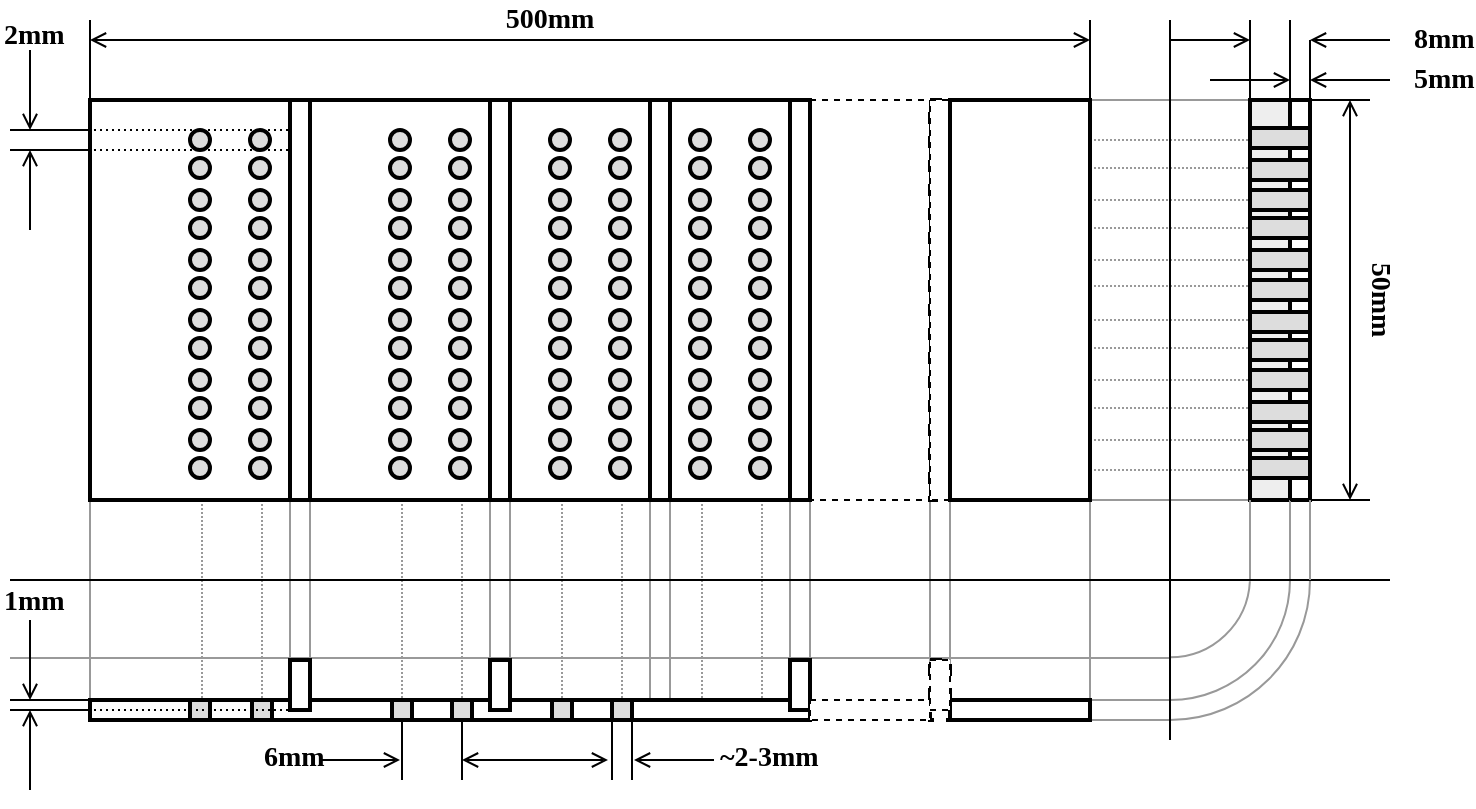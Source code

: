 <mxfile version="20.6.2" type="device"><diagram id="6kfsPUugrxTpBYPE85te" name="Page-1"><mxGraphModel dx="1006" dy="620" grid="0" gridSize="10" guides="1" tooltips="1" connect="1" arrows="1" fold="1" page="1" pageScale="1" pageWidth="827" pageHeight="1169" math="0" shadow="0"><root><mxCell id="0"/><mxCell id="1" parent="0"/><mxCell id="oHhsbZrUfmn_PCXKQOPX-45" value="" style="endArrow=none;html=1;rounded=0;strokeWidth=1;startArrow=none;startFill=0;endFill=0;" parent="1" edge="1"><mxGeometry width="50" height="50" relative="1" as="geometry"><mxPoint x="266" y="540" as="sourcePoint"/><mxPoint x="266" y="580" as="targetPoint"/></mxGeometry></mxCell><mxCell id="oHhsbZrUfmn_PCXKQOPX-44" value="" style="endArrow=none;html=1;rounded=0;strokeWidth=1;startArrow=none;startFill=0;endFill=0;" parent="1" edge="1"><mxGeometry width="50" height="50" relative="1" as="geometry"><mxPoint x="236" y="540" as="sourcePoint"/><mxPoint x="236" y="580" as="targetPoint"/></mxGeometry></mxCell><mxCell id="oHhsbZrUfmn_PCXKQOPX-39" value="" style="endArrow=none;html=1;rounded=0;strokeWidth=1;strokeColor=#999999;dashed=1;dashPattern=1 1;" parent="1" edge="1"><mxGeometry width="50" height="50" relative="1" as="geometry"><mxPoint x="386" y="410" as="sourcePoint"/><mxPoint x="386" y="540" as="targetPoint"/></mxGeometry></mxCell><mxCell id="oHhsbZrUfmn_PCXKQOPX-40" value="" style="endArrow=none;html=1;rounded=0;strokeWidth=1;strokeColor=#999999;dashed=1;dashPattern=1 1;" parent="1" edge="1"><mxGeometry width="50" height="50" relative="1" as="geometry"><mxPoint x="416" y="410" as="sourcePoint"/><mxPoint x="416" y="540" as="targetPoint"/></mxGeometry></mxCell><mxCell id="oHhsbZrUfmn_PCXKQOPX-37" value="" style="endArrow=none;html=1;rounded=0;strokeWidth=1;strokeColor=#999999;" parent="1" edge="1"><mxGeometry width="50" height="50" relative="1" as="geometry"><mxPoint x="360" y="410" as="sourcePoint"/><mxPoint x="360" y="540" as="targetPoint"/></mxGeometry></mxCell><mxCell id="oHhsbZrUfmn_PCXKQOPX-38" value="" style="endArrow=none;html=1;rounded=0;strokeWidth=1;strokeColor=#999999;" parent="1" edge="1"><mxGeometry width="50" height="50" relative="1" as="geometry"><mxPoint x="370" y="410" as="sourcePoint"/><mxPoint x="370" y="540" as="targetPoint"/></mxGeometry></mxCell><mxCell id="Zzq6R9ei0AOcWNv2JE30-195" value="" style="endArrow=none;html=1;rounded=0;strokeWidth=1;strokeColor=#999999;exitX=1;exitY=0;exitDx=0;exitDy=0;entryX=0;entryY=0;entryDx=0;entryDy=0;" parent="1" target="Zzq6R9ei0AOcWNv2JE30-29" edge="1"><mxGeometry width="50" height="50" relative="1" as="geometry"><mxPoint x="580" y="240" as="sourcePoint"/><mxPoint x="640" y="240.0" as="targetPoint"/></mxGeometry></mxCell><mxCell id="Zzq6R9ei0AOcWNv2JE30-196" value="" style="endArrow=none;html=1;rounded=0;strokeWidth=1;strokeColor=#999999;exitX=1;exitY=1;exitDx=0;exitDy=0;entryX=0;entryY=1;entryDx=0;entryDy=0;" parent="1" target="Zzq6R9ei0AOcWNv2JE30-29" edge="1"><mxGeometry width="50" height="50" relative="1" as="geometry"><mxPoint x="580" y="440" as="sourcePoint"/><mxPoint x="640" y="440.0" as="targetPoint"/></mxGeometry></mxCell><mxCell id="Zzq6R9ei0AOcWNv2JE30-198" value="" style="endArrow=none;html=1;rounded=0;strokeWidth=1;" parent="1" edge="1"><mxGeometry width="50" height="50" relative="1" as="geometry"><mxPoint x="690" y="250.0" as="sourcePoint"/><mxPoint x="690" y="210.0" as="targetPoint"/></mxGeometry></mxCell><mxCell id="Zzq6R9ei0AOcWNv2JE30-172" value="" style="endArrow=none;html=1;rounded=0;strokeWidth=1;strokeColor=#999999;" parent="1" edge="1"><mxGeometry width="50" height="50" relative="1" as="geometry"><mxPoint x="280" y="410" as="sourcePoint"/><mxPoint x="280" y="540" as="targetPoint"/></mxGeometry></mxCell><mxCell id="Zzq6R9ei0AOcWNv2JE30-165" value="" style="endArrow=none;html=1;rounded=0;strokeWidth=1;strokeColor=#999999;" parent="1" edge="1"><mxGeometry width="50" height="50" relative="1" as="geometry"><mxPoint x="80" y="410" as="sourcePoint"/><mxPoint x="80" y="540" as="targetPoint"/></mxGeometry></mxCell><mxCell id="Zzq6R9ei0AOcWNv2JE30-166" value="" style="endArrow=none;html=1;rounded=0;strokeWidth=1;strokeColor=#999999;" parent="1" edge="1"><mxGeometry width="50" height="50" relative="1" as="geometry"><mxPoint x="580" y="410" as="sourcePoint"/><mxPoint x="580" y="540" as="targetPoint"/></mxGeometry></mxCell><mxCell id="Zzq6R9ei0AOcWNv2JE30-167" value="" style="endArrow=none;html=1;rounded=0;strokeWidth=1;strokeColor=#999999;" parent="1" edge="1"><mxGeometry width="50" height="50" relative="1" as="geometry"><mxPoint x="500" y="400" as="sourcePoint"/><mxPoint x="500" y="530" as="targetPoint"/></mxGeometry></mxCell><mxCell id="Zzq6R9ei0AOcWNv2JE30-168" value="" style="endArrow=none;html=1;rounded=0;strokeWidth=1;strokeColor=#999999;" parent="1" edge="1"><mxGeometry width="50" height="50" relative="1" as="geometry"><mxPoint x="510" y="400" as="sourcePoint"/><mxPoint x="510" y="530" as="targetPoint"/></mxGeometry></mxCell><mxCell id="Zzq6R9ei0AOcWNv2JE30-169" value="" style="endArrow=none;html=1;rounded=0;strokeWidth=1;strokeColor=#999999;" parent="1" edge="1"><mxGeometry width="50" height="50" relative="1" as="geometry"><mxPoint x="430" y="400" as="sourcePoint"/><mxPoint x="430" y="530" as="targetPoint"/></mxGeometry></mxCell><mxCell id="Zzq6R9ei0AOcWNv2JE30-170" value="" style="endArrow=none;html=1;rounded=0;strokeWidth=1;strokeColor=#999999;" parent="1" edge="1"><mxGeometry width="50" height="50" relative="1" as="geometry"><mxPoint x="290" y="400" as="sourcePoint"/><mxPoint x="290" y="530" as="targetPoint"/></mxGeometry></mxCell><mxCell id="Zzq6R9ei0AOcWNv2JE30-171" value="" style="endArrow=none;html=1;rounded=0;strokeWidth=1;strokeColor=#999999;" parent="1" edge="1"><mxGeometry width="50" height="50" relative="1" as="geometry"><mxPoint x="440" y="400" as="sourcePoint"/><mxPoint x="440" y="530" as="targetPoint"/></mxGeometry></mxCell><mxCell id="Zzq6R9ei0AOcWNv2JE30-173" value="" style="endArrow=none;html=1;rounded=0;strokeWidth=1;strokeColor=#999999;" parent="1" edge="1"><mxGeometry width="50" height="50" relative="1" as="geometry"><mxPoint x="190" y="400" as="sourcePoint"/><mxPoint x="190" y="530" as="targetPoint"/></mxGeometry></mxCell><mxCell id="Zzq6R9ei0AOcWNv2JE30-174" value="" style="endArrow=none;html=1;rounded=0;strokeWidth=1;strokeColor=#999999;" parent="1" edge="1"><mxGeometry width="50" height="50" relative="1" as="geometry"><mxPoint x="180" y="400" as="sourcePoint"/><mxPoint x="180" y="530" as="targetPoint"/></mxGeometry></mxCell><mxCell id="Zzq6R9ei0AOcWNv2JE30-175" value="" style="endArrow=none;html=1;rounded=0;strokeWidth=1;strokeColor=#999999;dashed=1;dashPattern=1 1;" parent="1" edge="1"><mxGeometry width="50" height="50" relative="1" as="geometry"><mxPoint x="166" y="410" as="sourcePoint"/><mxPoint x="166" y="540" as="targetPoint"/></mxGeometry></mxCell><mxCell id="Zzq6R9ei0AOcWNv2JE30-176" value="" style="endArrow=none;html=1;rounded=0;strokeWidth=1;strokeColor=#999999;dashed=1;dashPattern=1 1;" parent="1" edge="1"><mxGeometry width="50" height="50" relative="1" as="geometry"><mxPoint x="136" y="410" as="sourcePoint"/><mxPoint x="136" y="540" as="targetPoint"/></mxGeometry></mxCell><mxCell id="Zzq6R9ei0AOcWNv2JE30-177" value="" style="endArrow=none;html=1;rounded=0;strokeWidth=1;strokeColor=#999999;dashed=1;dashPattern=1 1;" parent="1" edge="1"><mxGeometry width="50" height="50" relative="1" as="geometry"><mxPoint x="236" y="410" as="sourcePoint"/><mxPoint x="236" y="540" as="targetPoint"/></mxGeometry></mxCell><mxCell id="Zzq6R9ei0AOcWNv2JE30-178" value="" style="endArrow=none;html=1;rounded=0;strokeWidth=1;strokeColor=#999999;dashed=1;dashPattern=1 1;" parent="1" edge="1"><mxGeometry width="50" height="50" relative="1" as="geometry"><mxPoint x="266" y="410" as="sourcePoint"/><mxPoint x="266" y="540" as="targetPoint"/></mxGeometry></mxCell><mxCell id="Zzq6R9ei0AOcWNv2JE30-179" value="" style="endArrow=none;html=1;rounded=0;strokeWidth=1;strokeColor=#999999;dashed=1;dashPattern=1 1;" parent="1" edge="1"><mxGeometry width="50" height="50" relative="1" as="geometry"><mxPoint x="316" y="410" as="sourcePoint"/><mxPoint x="316" y="540" as="targetPoint"/></mxGeometry></mxCell><mxCell id="Zzq6R9ei0AOcWNv2JE30-180" value="" style="endArrow=none;html=1;rounded=0;strokeWidth=1;strokeColor=#999999;dashed=1;dashPattern=1 1;" parent="1" edge="1"><mxGeometry width="50" height="50" relative="1" as="geometry"><mxPoint x="346" y="410" as="sourcePoint"/><mxPoint x="346" y="540" as="targetPoint"/></mxGeometry></mxCell><mxCell id="Zzq6R9ei0AOcWNv2JE30-163" value="" style="verticalLabelPosition=bottom;verticalAlign=top;html=1;shape=mxgraph.basic.arc;startAngle=0.248;endAngle=0.5;strokeWidth=1;fillColor=#FFFFFF;rotation=0;strokeColor=#999999;" parent="1" vertex="1"><mxGeometry x="560" y="420" width="120" height="120" as="geometry"/></mxCell><mxCell id="Zzq6R9ei0AOcWNv2JE30-69" value="" style="endArrow=none;html=1;rounded=0;strokeWidth=1;strokeColor=#999999;dashed=1;dashPattern=1 1;" parent="1" edge="1"><mxGeometry width="50" height="50" relative="1" as="geometry"><mxPoint x="190" y="425" as="sourcePoint"/><mxPoint x="660" y="425" as="targetPoint"/></mxGeometry></mxCell><mxCell id="Zzq6R9ei0AOcWNv2JE30-118" value="" style="endArrow=none;html=1;rounded=0;strokeWidth=1;strokeColor=#999999;dashed=1;dashPattern=1 1;" parent="1" edge="1"><mxGeometry width="50" height="50" relative="1" as="geometry"><mxPoint x="190" y="410" as="sourcePoint"/><mxPoint x="660" y="410" as="targetPoint"/></mxGeometry></mxCell><mxCell id="Zzq6R9ei0AOcWNv2JE30-119" value="" style="endArrow=none;html=1;rounded=0;strokeWidth=1;strokeColor=#999999;dashed=1;dashPattern=1 1;" parent="1" edge="1"><mxGeometry width="50" height="50" relative="1" as="geometry"><mxPoint x="190" y="394" as="sourcePoint"/><mxPoint x="660" y="394" as="targetPoint"/></mxGeometry></mxCell><mxCell id="Zzq6R9ei0AOcWNv2JE30-120" value="" style="endArrow=none;html=1;rounded=0;strokeWidth=1;strokeColor=#999999;dashed=1;dashPattern=1 1;" parent="1" edge="1"><mxGeometry width="50" height="50" relative="1" as="geometry"><mxPoint x="190" y="380" as="sourcePoint"/><mxPoint x="660" y="380" as="targetPoint"/></mxGeometry></mxCell><mxCell id="Zzq6R9ei0AOcWNv2JE30-121" value="" style="endArrow=none;html=1;rounded=0;strokeWidth=1;strokeColor=#999999;dashed=1;dashPattern=1 1;" parent="1" edge="1"><mxGeometry width="50" height="50" relative="1" as="geometry"><mxPoint x="190" y="364" as="sourcePoint"/><mxPoint x="660" y="364" as="targetPoint"/></mxGeometry></mxCell><mxCell id="Zzq6R9ei0AOcWNv2JE30-122" value="" style="endArrow=none;html=1;rounded=0;strokeWidth=1;strokeColor=#999999;dashed=1;dashPattern=1 1;" parent="1" edge="1"><mxGeometry width="50" height="50" relative="1" as="geometry"><mxPoint x="190" y="350" as="sourcePoint"/><mxPoint x="660" y="350" as="targetPoint"/></mxGeometry></mxCell><mxCell id="Zzq6R9ei0AOcWNv2JE30-123" value="" style="endArrow=none;html=1;rounded=0;strokeWidth=1;strokeColor=#999999;dashed=1;dashPattern=1 1;" parent="1" edge="1"><mxGeometry width="50" height="50" relative="1" as="geometry"><mxPoint x="190" y="333" as="sourcePoint"/><mxPoint x="660" y="333" as="targetPoint"/></mxGeometry></mxCell><mxCell id="Zzq6R9ei0AOcWNv2JE30-124" value="" style="endArrow=none;html=1;rounded=0;strokeWidth=1;strokeColor=#999999;dashed=1;dashPattern=1 1;" parent="1" edge="1"><mxGeometry width="50" height="50" relative="1" as="geometry"><mxPoint x="190" y="320" as="sourcePoint"/><mxPoint x="660" y="320" as="targetPoint"/></mxGeometry></mxCell><mxCell id="Zzq6R9ei0AOcWNv2JE30-125" value="" style="endArrow=none;html=1;rounded=0;strokeWidth=1;strokeColor=#999999;dashed=1;dashPattern=1 1;" parent="1" edge="1"><mxGeometry width="50" height="50" relative="1" as="geometry"><mxPoint x="190" y="304" as="sourcePoint"/><mxPoint x="660" y="304" as="targetPoint"/></mxGeometry></mxCell><mxCell id="Zzq6R9ei0AOcWNv2JE30-126" value="" style="endArrow=none;html=1;rounded=0;strokeWidth=1;strokeColor=#999999;dashed=1;dashPattern=1 1;" parent="1" edge="1"><mxGeometry width="50" height="50" relative="1" as="geometry"><mxPoint x="190" y="290" as="sourcePoint"/><mxPoint x="660" y="290" as="targetPoint"/></mxGeometry></mxCell><mxCell id="Zzq6R9ei0AOcWNv2JE30-127" value="" style="endArrow=none;html=1;rounded=0;strokeWidth=1;strokeColor=#999999;dashed=1;dashPattern=1 1;" parent="1" edge="1"><mxGeometry width="50" height="50" relative="1" as="geometry"><mxPoint x="190" y="274" as="sourcePoint"/><mxPoint x="660" y="274" as="targetPoint"/></mxGeometry></mxCell><mxCell id="Zzq6R9ei0AOcWNv2JE30-128" value="" style="endArrow=none;html=1;rounded=0;strokeWidth=1;strokeColor=#999999;dashed=1;dashPattern=1 1;" parent="1" edge="1"><mxGeometry width="50" height="50" relative="1" as="geometry"><mxPoint x="190" y="260" as="sourcePoint"/><mxPoint x="660" y="260" as="targetPoint"/></mxGeometry></mxCell><mxCell id="Zzq6R9ei0AOcWNv2JE30-3" value="" style="rounded=0;whiteSpace=wrap;html=1;strokeWidth=2;" parent="1" vertex="1"><mxGeometry x="80" y="240" width="290" height="200" as="geometry"/></mxCell><mxCell id="Zzq6R9ei0AOcWNv2JE30-9" value="" style="rounded=0;whiteSpace=wrap;html=1;strokeWidth=2;" parent="1" vertex="1"><mxGeometry x="180" y="240" width="10" height="200" as="geometry"/></mxCell><mxCell id="Zzq6R9ei0AOcWNv2JE30-10" value="" style="rounded=0;whiteSpace=wrap;html=1;strokeWidth=2;" parent="1" vertex="1"><mxGeometry x="280" y="240" width="10" height="200" as="geometry"/></mxCell><mxCell id="Zzq6R9ei0AOcWNv2JE30-17" value="" style="endArrow=none;html=1;rounded=0;strokeWidth=1;exitX=0;exitY=0;exitDx=0;exitDy=0;" parent="1" source="Zzq6R9ei0AOcWNv2JE30-3" edge="1"><mxGeometry width="50" height="50" relative="1" as="geometry"><mxPoint x="320" y="280" as="sourcePoint"/><mxPoint x="80" y="200" as="targetPoint"/></mxGeometry></mxCell><mxCell id="Zzq6R9ei0AOcWNv2JE30-18" value="" style="endArrow=none;html=1;rounded=0;strokeWidth=1;exitX=0;exitY=0;exitDx=0;exitDy=0;" parent="1" edge="1"><mxGeometry width="50" height="50" relative="1" as="geometry"><mxPoint x="580.0" y="240" as="sourcePoint"/><mxPoint x="580" y="200" as="targetPoint"/></mxGeometry></mxCell><mxCell id="Zzq6R9ei0AOcWNv2JE30-19" value="" style="endArrow=open;html=1;rounded=0;strokeWidth=1;startArrow=open;startFill=0;endFill=0;" parent="1" edge="1"><mxGeometry width="50" height="50" relative="1" as="geometry"><mxPoint x="80" y="210" as="sourcePoint"/><mxPoint x="580" y="210" as="targetPoint"/></mxGeometry></mxCell><mxCell id="Zzq6R9ei0AOcWNv2JE30-20" value="500mm" style="rounded=0;whiteSpace=wrap;html=1;fillColor=none;strokeWidth=2;fontStyle=1;fontFamily=Fira Code;fontSource=https%3A%2F%2Ffonts.googleapis.com%2Fcss%3Ffamily%3DFira%2BCode;fontSize=14;strokeColor=none;" parent="1" vertex="1"><mxGeometry x="80" y="190" width="460" height="20" as="geometry"/></mxCell><mxCell id="Zzq6R9ei0AOcWNv2JE30-23" value="" style="rounded=0;whiteSpace=wrap;html=1;strokeWidth=2;" parent="1" vertex="1"><mxGeometry x="670" y="240" width="20" height="200" as="geometry"/></mxCell><mxCell id="Zzq6R9ei0AOcWNv2JE30-29" value="" style="rounded=0;whiteSpace=wrap;html=1;strokeWidth=2;fillColor=#EEEEEE;" parent="1" vertex="1"><mxGeometry x="660" y="240" width="20" height="200" as="geometry"/></mxCell><mxCell id="Zzq6R9ei0AOcWNv2JE30-30" value="" style="rounded=0;whiteSpace=wrap;html=1;strokeWidth=2;" parent="1" vertex="1"><mxGeometry x="80" y="540" width="360" height="10" as="geometry"/></mxCell><mxCell id="Zzq6R9ei0AOcWNv2JE30-31" value="" style="ellipse;whiteSpace=wrap;html=1;aspect=fixed;strokeWidth=2;fillColor=#ddd;" parent="1" vertex="1"><mxGeometry x="130" y="419" width="10" height="10" as="geometry"/></mxCell><mxCell id="Zzq6R9ei0AOcWNv2JE30-32" value="" style="ellipse;whiteSpace=wrap;html=1;aspect=fixed;strokeWidth=2;fillColor=#ddd;" parent="1" vertex="1"><mxGeometry x="160" y="419" width="10" height="10" as="geometry"/></mxCell><mxCell id="Zzq6R9ei0AOcWNv2JE30-33" value="" style="ellipse;whiteSpace=wrap;html=1;aspect=fixed;strokeWidth=2;fillColor=#ddd;" parent="1" vertex="1"><mxGeometry x="160" y="405" width="10" height="10" as="geometry"/></mxCell><mxCell id="Zzq6R9ei0AOcWNv2JE30-34" value="" style="ellipse;whiteSpace=wrap;html=1;aspect=fixed;strokeWidth=2;fillColor=#ddd;" parent="1" vertex="1"><mxGeometry x="130" y="405" width="10" height="10" as="geometry"/></mxCell><mxCell id="Zzq6R9ei0AOcWNv2JE30-35" value="" style="ellipse;whiteSpace=wrap;html=1;aspect=fixed;strokeWidth=2;fillColor=#ddd;" parent="1" vertex="1"><mxGeometry x="130" y="389" width="10" height="10" as="geometry"/></mxCell><mxCell id="Zzq6R9ei0AOcWNv2JE30-36" value="" style="ellipse;whiteSpace=wrap;html=1;aspect=fixed;strokeWidth=2;fillColor=#ddd;" parent="1" vertex="1"><mxGeometry x="160" y="389" width="10" height="10" as="geometry"/></mxCell><mxCell id="Zzq6R9ei0AOcWNv2JE30-37" value="" style="ellipse;whiteSpace=wrap;html=1;aspect=fixed;strokeWidth=2;fillColor=#ddd;" parent="1" vertex="1"><mxGeometry x="160" y="375" width="10" height="10" as="geometry"/></mxCell><mxCell id="Zzq6R9ei0AOcWNv2JE30-38" value="" style="ellipse;whiteSpace=wrap;html=1;aspect=fixed;strokeWidth=2;fillColor=#ddd;" parent="1" vertex="1"><mxGeometry x="130" y="375" width="10" height="10" as="geometry"/></mxCell><mxCell id="Zzq6R9ei0AOcWNv2JE30-39" value="" style="ellipse;whiteSpace=wrap;html=1;aspect=fixed;strokeWidth=2;fillColor=#ddd;" parent="1" vertex="1"><mxGeometry x="130" y="359" width="10" height="10" as="geometry"/></mxCell><mxCell id="Zzq6R9ei0AOcWNv2JE30-40" value="" style="ellipse;whiteSpace=wrap;html=1;aspect=fixed;strokeWidth=2;fillColor=#ddd;" parent="1" vertex="1"><mxGeometry x="160" y="359" width="10" height="10" as="geometry"/></mxCell><mxCell id="Zzq6R9ei0AOcWNv2JE30-41" value="" style="ellipse;whiteSpace=wrap;html=1;aspect=fixed;strokeWidth=2;fillColor=#ddd;" parent="1" vertex="1"><mxGeometry x="160" y="345" width="10" height="10" as="geometry"/></mxCell><mxCell id="Zzq6R9ei0AOcWNv2JE30-42" value="" style="ellipse;whiteSpace=wrap;html=1;aspect=fixed;strokeWidth=2;fillColor=#ddd;" parent="1" vertex="1"><mxGeometry x="130" y="345" width="10" height="10" as="geometry"/></mxCell><mxCell id="Zzq6R9ei0AOcWNv2JE30-43" value="" style="ellipse;whiteSpace=wrap;html=1;aspect=fixed;strokeWidth=2;fillColor=#ddd;" parent="1" vertex="1"><mxGeometry x="130" y="329" width="10" height="10" as="geometry"/></mxCell><mxCell id="Zzq6R9ei0AOcWNv2JE30-44" value="" style="ellipse;whiteSpace=wrap;html=1;aspect=fixed;strokeWidth=2;fillColor=#ddd;" parent="1" vertex="1"><mxGeometry x="160" y="329" width="10" height="10" as="geometry"/></mxCell><mxCell id="Zzq6R9ei0AOcWNv2JE30-45" value="" style="ellipse;whiteSpace=wrap;html=1;aspect=fixed;strokeWidth=2;fillColor=#ddd;" parent="1" vertex="1"><mxGeometry x="160" y="315" width="10" height="10" as="geometry"/></mxCell><mxCell id="Zzq6R9ei0AOcWNv2JE30-46" value="" style="ellipse;whiteSpace=wrap;html=1;aspect=fixed;strokeWidth=2;fillColor=#ddd;" parent="1" vertex="1"><mxGeometry x="130" y="315" width="10" height="10" as="geometry"/></mxCell><mxCell id="Zzq6R9ei0AOcWNv2JE30-47" value="" style="ellipse;whiteSpace=wrap;html=1;aspect=fixed;strokeWidth=2;fillColor=#ddd;" parent="1" vertex="1"><mxGeometry x="130" y="299" width="10" height="10" as="geometry"/></mxCell><mxCell id="Zzq6R9ei0AOcWNv2JE30-48" value="" style="ellipse;whiteSpace=wrap;html=1;aspect=fixed;strokeWidth=2;fillColor=#ddd;" parent="1" vertex="1"><mxGeometry x="160" y="299" width="10" height="10" as="geometry"/></mxCell><mxCell id="Zzq6R9ei0AOcWNv2JE30-49" value="" style="ellipse;whiteSpace=wrap;html=1;aspect=fixed;strokeWidth=2;fillColor=#ddd;" parent="1" vertex="1"><mxGeometry x="160" y="285" width="10" height="10" as="geometry"/></mxCell><mxCell id="Zzq6R9ei0AOcWNv2JE30-50" value="" style="ellipse;whiteSpace=wrap;html=1;aspect=fixed;strokeWidth=2;fillColor=#ddd;" parent="1" vertex="1"><mxGeometry x="130" y="285" width="10" height="10" as="geometry"/></mxCell><mxCell id="Zzq6R9ei0AOcWNv2JE30-51" value="" style="ellipse;whiteSpace=wrap;html=1;aspect=fixed;strokeWidth=2;fillColor=#ddd;" parent="1" vertex="1"><mxGeometry x="130" y="269" width="10" height="10" as="geometry"/></mxCell><mxCell id="Zzq6R9ei0AOcWNv2JE30-52" value="" style="ellipse;whiteSpace=wrap;html=1;aspect=fixed;strokeWidth=2;fillColor=#ddd;" parent="1" vertex="1"><mxGeometry x="160" y="269" width="10" height="10" as="geometry"/></mxCell><mxCell id="Zzq6R9ei0AOcWNv2JE30-53" value="" style="ellipse;whiteSpace=wrap;html=1;aspect=fixed;strokeWidth=2;fillColor=#ddd;" parent="1" vertex="1"><mxGeometry x="160" y="255" width="10" height="10" as="geometry"/></mxCell><mxCell id="Zzq6R9ei0AOcWNv2JE30-54" value="" style="ellipse;whiteSpace=wrap;html=1;aspect=fixed;strokeWidth=2;fillColor=#ddd;" parent="1" vertex="1"><mxGeometry x="130" y="255" width="10" height="10" as="geometry"/></mxCell><mxCell id="Zzq6R9ei0AOcWNv2JE30-55" value="" style="rounded=0;whiteSpace=wrap;html=1;strokeWidth=2;fillColor=#DDDDDD;" parent="1" vertex="1"><mxGeometry x="660" y="419" width="30" height="10" as="geometry"/></mxCell><mxCell id="Zzq6R9ei0AOcWNv2JE30-70" value="" style="ellipse;whiteSpace=wrap;html=1;aspect=fixed;strokeWidth=2;fillColor=#DDDDDD;" parent="1" vertex="1"><mxGeometry x="230" y="419" width="10" height="10" as="geometry"/></mxCell><mxCell id="Zzq6R9ei0AOcWNv2JE30-71" value="" style="ellipse;whiteSpace=wrap;html=1;aspect=fixed;strokeWidth=2;fillColor=#DDDDDD;" parent="1" vertex="1"><mxGeometry x="260" y="419" width="10" height="10" as="geometry"/></mxCell><mxCell id="Zzq6R9ei0AOcWNv2JE30-72" value="" style="ellipse;whiteSpace=wrap;html=1;aspect=fixed;strokeWidth=2;fillColor=#DDDDDD;" parent="1" vertex="1"><mxGeometry x="260" y="405" width="10" height="10" as="geometry"/></mxCell><mxCell id="Zzq6R9ei0AOcWNv2JE30-73" value="" style="ellipse;whiteSpace=wrap;html=1;aspect=fixed;strokeWidth=2;fillColor=#DDDDDD;" parent="1" vertex="1"><mxGeometry x="230" y="405" width="10" height="10" as="geometry"/></mxCell><mxCell id="Zzq6R9ei0AOcWNv2JE30-74" value="" style="ellipse;whiteSpace=wrap;html=1;aspect=fixed;strokeWidth=2;fillColor=#DDDDDD;" parent="1" vertex="1"><mxGeometry x="230" y="389" width="10" height="10" as="geometry"/></mxCell><mxCell id="Zzq6R9ei0AOcWNv2JE30-75" value="" style="ellipse;whiteSpace=wrap;html=1;aspect=fixed;strokeWidth=2;fillColor=#DDDDDD;" parent="1" vertex="1"><mxGeometry x="260" y="389" width="10" height="10" as="geometry"/></mxCell><mxCell id="Zzq6R9ei0AOcWNv2JE30-76" value="" style="ellipse;whiteSpace=wrap;html=1;aspect=fixed;strokeWidth=2;fillColor=#DDDDDD;" parent="1" vertex="1"><mxGeometry x="260" y="375" width="10" height="10" as="geometry"/></mxCell><mxCell id="Zzq6R9ei0AOcWNv2JE30-77" value="" style="ellipse;whiteSpace=wrap;html=1;aspect=fixed;strokeWidth=2;fillColor=#DDDDDD;" parent="1" vertex="1"><mxGeometry x="230" y="375" width="10" height="10" as="geometry"/></mxCell><mxCell id="Zzq6R9ei0AOcWNv2JE30-78" value="" style="ellipse;whiteSpace=wrap;html=1;aspect=fixed;strokeWidth=2;fillColor=#DDDDDD;" parent="1" vertex="1"><mxGeometry x="230" y="359" width="10" height="10" as="geometry"/></mxCell><mxCell id="Zzq6R9ei0AOcWNv2JE30-79" value="" style="ellipse;whiteSpace=wrap;html=1;aspect=fixed;strokeWidth=2;fillColor=#DDDDDD;" parent="1" vertex="1"><mxGeometry x="260" y="359" width="10" height="10" as="geometry"/></mxCell><mxCell id="Zzq6R9ei0AOcWNv2JE30-80" value="" style="ellipse;whiteSpace=wrap;html=1;aspect=fixed;strokeWidth=2;fillColor=#DDDDDD;" parent="1" vertex="1"><mxGeometry x="260" y="345" width="10" height="10" as="geometry"/></mxCell><mxCell id="Zzq6R9ei0AOcWNv2JE30-81" value="" style="ellipse;whiteSpace=wrap;html=1;aspect=fixed;strokeWidth=2;fillColor=#DDDDDD;" parent="1" vertex="1"><mxGeometry x="230" y="345" width="10" height="10" as="geometry"/></mxCell><mxCell id="Zzq6R9ei0AOcWNv2JE30-82" value="" style="ellipse;whiteSpace=wrap;html=1;aspect=fixed;strokeWidth=2;fillColor=#DDDDDD;" parent="1" vertex="1"><mxGeometry x="230" y="329" width="10" height="10" as="geometry"/></mxCell><mxCell id="Zzq6R9ei0AOcWNv2JE30-83" value="" style="ellipse;whiteSpace=wrap;html=1;aspect=fixed;strokeWidth=2;fillColor=#DDDDDD;" parent="1" vertex="1"><mxGeometry x="260" y="329" width="10" height="10" as="geometry"/></mxCell><mxCell id="Zzq6R9ei0AOcWNv2JE30-84" value="" style="ellipse;whiteSpace=wrap;html=1;aspect=fixed;strokeWidth=2;fillColor=#DDDDDD;" parent="1" vertex="1"><mxGeometry x="260" y="315" width="10" height="10" as="geometry"/></mxCell><mxCell id="Zzq6R9ei0AOcWNv2JE30-85" value="" style="ellipse;whiteSpace=wrap;html=1;aspect=fixed;strokeWidth=2;fillColor=#DDDDDD;" parent="1" vertex="1"><mxGeometry x="230" y="315" width="10" height="10" as="geometry"/></mxCell><mxCell id="Zzq6R9ei0AOcWNv2JE30-86" value="" style="ellipse;whiteSpace=wrap;html=1;aspect=fixed;strokeWidth=2;fillColor=#DDDDDD;" parent="1" vertex="1"><mxGeometry x="230" y="299" width="10" height="10" as="geometry"/></mxCell><mxCell id="Zzq6R9ei0AOcWNv2JE30-87" value="" style="ellipse;whiteSpace=wrap;html=1;aspect=fixed;strokeWidth=2;fillColor=#DDDDDD;" parent="1" vertex="1"><mxGeometry x="260" y="299" width="10" height="10" as="geometry"/></mxCell><mxCell id="Zzq6R9ei0AOcWNv2JE30-88" value="" style="ellipse;whiteSpace=wrap;html=1;aspect=fixed;strokeWidth=2;fillColor=#DDDDDD;" parent="1" vertex="1"><mxGeometry x="260" y="285" width="10" height="10" as="geometry"/></mxCell><mxCell id="Zzq6R9ei0AOcWNv2JE30-89" value="" style="ellipse;whiteSpace=wrap;html=1;aspect=fixed;strokeWidth=2;fillColor=#DDDDDD;" parent="1" vertex="1"><mxGeometry x="230" y="285" width="10" height="10" as="geometry"/></mxCell><mxCell id="Zzq6R9ei0AOcWNv2JE30-90" value="" style="ellipse;whiteSpace=wrap;html=1;aspect=fixed;strokeWidth=2;fillColor=#DDDDDD;" parent="1" vertex="1"><mxGeometry x="230" y="269" width="10" height="10" as="geometry"/></mxCell><mxCell id="Zzq6R9ei0AOcWNv2JE30-91" value="" style="ellipse;whiteSpace=wrap;html=1;aspect=fixed;strokeWidth=2;fillColor=#DDDDDD;" parent="1" vertex="1"><mxGeometry x="260" y="269" width="10" height="10" as="geometry"/></mxCell><mxCell id="Zzq6R9ei0AOcWNv2JE30-92" value="" style="ellipse;whiteSpace=wrap;html=1;aspect=fixed;strokeWidth=2;fillColor=#DDDDDD;" parent="1" vertex="1"><mxGeometry x="260" y="255" width="10" height="10" as="geometry"/></mxCell><mxCell id="Zzq6R9ei0AOcWNv2JE30-93" value="" style="ellipse;whiteSpace=wrap;html=1;aspect=fixed;strokeWidth=2;fillColor=#DDDDDD;" parent="1" vertex="1"><mxGeometry x="230" y="255" width="10" height="10" as="geometry"/></mxCell><mxCell id="Zzq6R9ei0AOcWNv2JE30-94" value="" style="ellipse;whiteSpace=wrap;html=1;aspect=fixed;strokeWidth=2;fillColor=#DDDDDD;" parent="1" vertex="1"><mxGeometry x="310" y="419" width="10" height="10" as="geometry"/></mxCell><mxCell id="Zzq6R9ei0AOcWNv2JE30-95" value="" style="ellipse;whiteSpace=wrap;html=1;aspect=fixed;strokeWidth=2;fillColor=#DDDDDD;" parent="1" vertex="1"><mxGeometry x="340" y="419" width="10" height="10" as="geometry"/></mxCell><mxCell id="Zzq6R9ei0AOcWNv2JE30-96" value="" style="ellipse;whiteSpace=wrap;html=1;aspect=fixed;strokeWidth=2;fillColor=#DDDDDD;" parent="1" vertex="1"><mxGeometry x="340" y="405" width="10" height="10" as="geometry"/></mxCell><mxCell id="Zzq6R9ei0AOcWNv2JE30-97" value="" style="ellipse;whiteSpace=wrap;html=1;aspect=fixed;strokeWidth=2;fillColor=#DDDDDD;" parent="1" vertex="1"><mxGeometry x="310" y="405" width="10" height="10" as="geometry"/></mxCell><mxCell id="Zzq6R9ei0AOcWNv2JE30-98" value="" style="ellipse;whiteSpace=wrap;html=1;aspect=fixed;strokeWidth=2;fillColor=#DDDDDD;" parent="1" vertex="1"><mxGeometry x="310" y="389" width="10" height="10" as="geometry"/></mxCell><mxCell id="Zzq6R9ei0AOcWNv2JE30-99" value="" style="ellipse;whiteSpace=wrap;html=1;aspect=fixed;strokeWidth=2;fillColor=#DDDDDD;" parent="1" vertex="1"><mxGeometry x="340" y="389" width="10" height="10" as="geometry"/></mxCell><mxCell id="Zzq6R9ei0AOcWNv2JE30-100" value="" style="ellipse;whiteSpace=wrap;html=1;aspect=fixed;strokeWidth=2;fillColor=#DDDDDD;" parent="1" vertex="1"><mxGeometry x="340" y="375" width="10" height="10" as="geometry"/></mxCell><mxCell id="Zzq6R9ei0AOcWNv2JE30-101" value="" style="ellipse;whiteSpace=wrap;html=1;aspect=fixed;strokeWidth=2;fillColor=#DDDDDD;" parent="1" vertex="1"><mxGeometry x="310" y="375" width="10" height="10" as="geometry"/></mxCell><mxCell id="Zzq6R9ei0AOcWNv2JE30-102" value="" style="ellipse;whiteSpace=wrap;html=1;aspect=fixed;strokeWidth=2;fillColor=#DDDDDD;" parent="1" vertex="1"><mxGeometry x="310" y="359" width="10" height="10" as="geometry"/></mxCell><mxCell id="Zzq6R9ei0AOcWNv2JE30-103" value="" style="ellipse;whiteSpace=wrap;html=1;aspect=fixed;strokeWidth=2;fillColor=#DDDDDD;" parent="1" vertex="1"><mxGeometry x="340" y="359" width="10" height="10" as="geometry"/></mxCell><mxCell id="Zzq6R9ei0AOcWNv2JE30-104" value="" style="ellipse;whiteSpace=wrap;html=1;aspect=fixed;strokeWidth=2;fillColor=#DDDDDD;" parent="1" vertex="1"><mxGeometry x="340" y="345" width="10" height="10" as="geometry"/></mxCell><mxCell id="Zzq6R9ei0AOcWNv2JE30-105" value="" style="ellipse;whiteSpace=wrap;html=1;aspect=fixed;strokeWidth=2;fillColor=#DDDDDD;" parent="1" vertex="1"><mxGeometry x="310" y="345" width="10" height="10" as="geometry"/></mxCell><mxCell id="Zzq6R9ei0AOcWNv2JE30-106" value="" style="ellipse;whiteSpace=wrap;html=1;aspect=fixed;strokeWidth=2;fillColor=#DDDDDD;" parent="1" vertex="1"><mxGeometry x="310" y="329" width="10" height="10" as="geometry"/></mxCell><mxCell id="Zzq6R9ei0AOcWNv2JE30-107" value="" style="ellipse;whiteSpace=wrap;html=1;aspect=fixed;strokeWidth=2;fillColor=#DDDDDD;" parent="1" vertex="1"><mxGeometry x="340" y="329" width="10" height="10" as="geometry"/></mxCell><mxCell id="Zzq6R9ei0AOcWNv2JE30-108" value="" style="ellipse;whiteSpace=wrap;html=1;aspect=fixed;strokeWidth=2;fillColor=#DDDDDD;" parent="1" vertex="1"><mxGeometry x="340" y="315" width="10" height="10" as="geometry"/></mxCell><mxCell id="Zzq6R9ei0AOcWNv2JE30-109" value="" style="ellipse;whiteSpace=wrap;html=1;aspect=fixed;strokeWidth=2;fillColor=#DDDDDD;" parent="1" vertex="1"><mxGeometry x="310" y="315" width="10" height="10" as="geometry"/></mxCell><mxCell id="Zzq6R9ei0AOcWNv2JE30-110" value="" style="ellipse;whiteSpace=wrap;html=1;aspect=fixed;strokeWidth=2;fillColor=#DDDDDD;" parent="1" vertex="1"><mxGeometry x="310" y="299" width="10" height="10" as="geometry"/></mxCell><mxCell id="Zzq6R9ei0AOcWNv2JE30-111" value="" style="ellipse;whiteSpace=wrap;html=1;aspect=fixed;strokeWidth=2;fillColor=#DDDDDD;" parent="1" vertex="1"><mxGeometry x="340" y="299" width="10" height="10" as="geometry"/></mxCell><mxCell id="Zzq6R9ei0AOcWNv2JE30-112" value="" style="ellipse;whiteSpace=wrap;html=1;aspect=fixed;strokeWidth=2;fillColor=#DDDDDD;" parent="1" vertex="1"><mxGeometry x="340" y="285" width="10" height="10" as="geometry"/></mxCell><mxCell id="Zzq6R9ei0AOcWNv2JE30-113" value="" style="ellipse;whiteSpace=wrap;html=1;aspect=fixed;strokeWidth=2;fillColor=#DDDDDD;" parent="1" vertex="1"><mxGeometry x="310" y="285" width="10" height="10" as="geometry"/></mxCell><mxCell id="Zzq6R9ei0AOcWNv2JE30-114" value="" style="ellipse;whiteSpace=wrap;html=1;aspect=fixed;strokeWidth=2;fillColor=#DDDDDD;" parent="1" vertex="1"><mxGeometry x="310" y="269" width="10" height="10" as="geometry"/></mxCell><mxCell id="Zzq6R9ei0AOcWNv2JE30-115" value="" style="ellipse;whiteSpace=wrap;html=1;aspect=fixed;strokeWidth=2;fillColor=#DDDDDD;" parent="1" vertex="1"><mxGeometry x="340" y="269" width="10" height="10" as="geometry"/></mxCell><mxCell id="Zzq6R9ei0AOcWNv2JE30-116" value="" style="ellipse;whiteSpace=wrap;html=1;aspect=fixed;strokeWidth=2;fillColor=#DDDDDD;" parent="1" vertex="1"><mxGeometry x="340" y="255" width="10" height="10" as="geometry"/></mxCell><mxCell id="Zzq6R9ei0AOcWNv2JE30-117" value="" style="ellipse;whiteSpace=wrap;html=1;aspect=fixed;strokeWidth=2;fillColor=#DDDDDD;" parent="1" vertex="1"><mxGeometry x="310" y="255" width="10" height="10" as="geometry"/></mxCell><mxCell id="Zzq6R9ei0AOcWNv2JE30-131" value="" style="endArrow=none;dashed=1;html=1;strokeWidth=2;rounded=0;" parent="1" edge="1"><mxGeometry width="50" height="50" relative="1" as="geometry"><mxPoint x="580" y="550" as="sourcePoint"/><mxPoint x="580" y="540" as="targetPoint"/></mxGeometry></mxCell><mxCell id="Zzq6R9ei0AOcWNv2JE30-132" value="" style="endArrow=none;dashed=1;html=1;strokeWidth=2;rounded=0;" parent="1" edge="1"><mxGeometry width="50" height="50" relative="1" as="geometry"><mxPoint x="500" y="550" as="sourcePoint"/><mxPoint x="500" y="540" as="targetPoint"/></mxGeometry></mxCell><mxCell id="Zzq6R9ei0AOcWNv2JE30-139" value="" style="rounded=0;whiteSpace=wrap;html=1;strokeWidth=2;fillColor=#DDDDDD;" parent="1" vertex="1"><mxGeometry x="660" y="405" width="30" height="10" as="geometry"/></mxCell><mxCell id="Zzq6R9ei0AOcWNv2JE30-140" value="" style="rounded=0;whiteSpace=wrap;html=1;strokeWidth=2;fillColor=#DDDDDD;" parent="1" vertex="1"><mxGeometry x="660" y="391" width="30" height="10" as="geometry"/></mxCell><mxCell id="Zzq6R9ei0AOcWNv2JE30-141" value="" style="rounded=0;whiteSpace=wrap;html=1;strokeWidth=2;fillColor=#DDDDDD;" parent="1" vertex="1"><mxGeometry x="660" y="375" width="30" height="10" as="geometry"/></mxCell><mxCell id="Zzq6R9ei0AOcWNv2JE30-142" value="" style="rounded=0;whiteSpace=wrap;html=1;strokeWidth=2;fillColor=#DDDDDD;" parent="1" vertex="1"><mxGeometry x="660" y="360" width="30" height="10" as="geometry"/></mxCell><mxCell id="Zzq6R9ei0AOcWNv2JE30-143" value="" style="rounded=0;whiteSpace=wrap;html=1;strokeWidth=2;fillColor=#DDDDDD;" parent="1" vertex="1"><mxGeometry x="660" y="346" width="30" height="10" as="geometry"/></mxCell><mxCell id="Zzq6R9ei0AOcWNv2JE30-144" value="" style="rounded=0;whiteSpace=wrap;html=1;strokeWidth=2;fillColor=#DDDDDD;" parent="1" vertex="1"><mxGeometry x="660" y="330" width="30" height="10" as="geometry"/></mxCell><mxCell id="Zzq6R9ei0AOcWNv2JE30-145" value="" style="rounded=0;whiteSpace=wrap;html=1;strokeWidth=2;fillColor=#DDDDDD;" parent="1" vertex="1"><mxGeometry x="660" y="315" width="30" height="10" as="geometry"/></mxCell><mxCell id="Zzq6R9ei0AOcWNv2JE30-146" value="" style="rounded=0;whiteSpace=wrap;html=1;strokeWidth=2;fillColor=#DDDDDD;" parent="1" vertex="1"><mxGeometry x="660" y="299" width="30" height="10" as="geometry"/></mxCell><mxCell id="Zzq6R9ei0AOcWNv2JE30-147" value="" style="rounded=0;whiteSpace=wrap;html=1;strokeWidth=2;fillColor=#DDDDDD;" parent="1" vertex="1"><mxGeometry x="660" y="285" width="30" height="10" as="geometry"/></mxCell><mxCell id="Zzq6R9ei0AOcWNv2JE30-148" value="" style="rounded=0;whiteSpace=wrap;html=1;strokeWidth=2;fillColor=#DDDDDD;" parent="1" vertex="1"><mxGeometry x="660" y="270" width="30" height="10" as="geometry"/></mxCell><mxCell id="Zzq6R9ei0AOcWNv2JE30-149" value="" style="rounded=0;whiteSpace=wrap;html=1;strokeWidth=2;fillColor=#DDDDDD;" parent="1" vertex="1"><mxGeometry x="660" y="254" width="30" height="10" as="geometry"/></mxCell><mxCell id="Zzq6R9ei0AOcWNv2JE30-150" value="" style="verticalLabelPosition=bottom;verticalAlign=top;html=1;shape=mxgraph.basic.arc;startAngle=0.258;endAngle=0.5;strokeWidth=1;fillColor=#FFFFFF;rotation=0;strokeColor=#999999;" parent="1" vertex="1"><mxGeometry x="580" y="438.63" width="80" height="80" as="geometry"/></mxCell><mxCell id="Zzq6R9ei0AOcWNv2JE30-151" value="" style="endArrow=none;html=1;rounded=0;strokeWidth=1;strokeColor=#999999;" parent="1" edge="1"><mxGeometry width="50" height="50" relative="1" as="geometry"><mxPoint x="660" y="480" as="sourcePoint"/><mxPoint x="660" y="440" as="targetPoint"/></mxGeometry></mxCell><mxCell id="Zzq6R9ei0AOcWNv2JE30-152" value="" style="endArrow=none;html=1;rounded=0;strokeWidth=1;strokeColor=#999999;" parent="1" edge="1"><mxGeometry width="50" height="50" relative="1" as="geometry"><mxPoint x="40" y="519" as="sourcePoint"/><mxPoint x="620" y="519" as="targetPoint"/></mxGeometry></mxCell><mxCell id="Zzq6R9ei0AOcWNv2JE30-159" value="" style="endArrow=none;html=1;rounded=0;strokeWidth=1;strokeColor=#999999;" parent="1" edge="1"><mxGeometry width="50" height="50" relative="1" as="geometry"><mxPoint x="580" y="550" as="sourcePoint"/><mxPoint x="620" y="550" as="targetPoint"/></mxGeometry></mxCell><mxCell id="Zzq6R9ei0AOcWNv2JE30-161" value="" style="endArrow=none;html=1;rounded=0;strokeWidth=1;strokeColor=#999999;" parent="1" edge="1"><mxGeometry width="50" height="50" relative="1" as="geometry"><mxPoint x="680" y="480" as="sourcePoint"/><mxPoint x="680" y="440" as="targetPoint"/></mxGeometry></mxCell><mxCell id="Zzq6R9ei0AOcWNv2JE30-162" value="" style="endArrow=none;html=1;rounded=0;strokeWidth=1;strokeColor=#999999;" parent="1" edge="1"><mxGeometry width="50" height="50" relative="1" as="geometry"><mxPoint x="580" y="540" as="sourcePoint"/><mxPoint x="620" y="540" as="targetPoint"/></mxGeometry></mxCell><mxCell id="Zzq6R9ei0AOcWNv2JE30-164" value="" style="verticalLabelPosition=bottom;verticalAlign=top;html=1;shape=mxgraph.basic.arc;startAngle=0.25;endAngle=0.5;strokeWidth=1;fillColor=#FFFFFF;rotation=0;strokeColor=#999999;" parent="1" vertex="1"><mxGeometry x="550" y="410" width="140" height="140" as="geometry"/></mxCell><mxCell id="Zzq6R9ei0AOcWNv2JE30-22" value="" style="endArrow=none;html=1;rounded=0;strokeWidth=1;" parent="1" edge="1"><mxGeometry width="50" height="50" relative="1" as="geometry"><mxPoint x="620" y="560" as="sourcePoint"/><mxPoint x="620" y="200" as="targetPoint"/></mxGeometry></mxCell><mxCell id="Zzq6R9ei0AOcWNv2JE30-1" value="" style="endArrow=none;html=1;rounded=0;strokeWidth=1;" parent="1" edge="1"><mxGeometry width="50" height="50" relative="1" as="geometry"><mxPoint x="40" y="480" as="sourcePoint"/><mxPoint x="730" y="480" as="targetPoint"/></mxGeometry></mxCell><mxCell id="Zzq6R9ei0AOcWNv2JE30-181" value="" style="rounded=0;whiteSpace=wrap;html=1;strokeWidth=2;" parent="1" vertex="1"><mxGeometry x="180" y="520" width="10" height="25" as="geometry"/></mxCell><mxCell id="Zzq6R9ei0AOcWNv2JE30-182" value="" style="rounded=0;whiteSpace=wrap;html=1;strokeWidth=2;" parent="1" vertex="1"><mxGeometry x="280" y="520" width="10" height="25" as="geometry"/></mxCell><mxCell id="Zzq6R9ei0AOcWNv2JE30-183" value="" style="rounded=0;whiteSpace=wrap;html=1;strokeWidth=2;" parent="1" vertex="1"><mxGeometry x="430" y="520" width="10" height="25" as="geometry"/></mxCell><mxCell id="Zzq6R9ei0AOcWNv2JE30-184" value="" style="rounded=0;whiteSpace=wrap;html=1;strokeWidth=2;dashed=1;" parent="1" vertex="1"><mxGeometry x="500" y="520" width="10" height="30" as="geometry"/></mxCell><mxCell id="Zzq6R9ei0AOcWNv2JE30-185" value="" style="rounded=0;whiteSpace=wrap;html=1;strokeWidth=2;fillColor=#DDDDDD;" parent="1" vertex="1"><mxGeometry x="130" y="540" width="10" height="10" as="geometry"/></mxCell><mxCell id="Zzq6R9ei0AOcWNv2JE30-186" value="" style="rounded=0;whiteSpace=wrap;html=1;strokeWidth=2;fillColor=#DDDDDD;" parent="1" vertex="1"><mxGeometry x="161" y="540" width="10" height="10" as="geometry"/></mxCell><mxCell id="Zzq6R9ei0AOcWNv2JE30-187" value="" style="rounded=0;whiteSpace=wrap;html=1;strokeWidth=2;fillColor=#DDDDDD;" parent="1" vertex="1"><mxGeometry x="231" y="540" width="10" height="10" as="geometry"/></mxCell><mxCell id="Zzq6R9ei0AOcWNv2JE30-188" value="" style="rounded=0;whiteSpace=wrap;html=1;strokeWidth=2;fillColor=#DDDDDD;" parent="1" vertex="1"><mxGeometry x="261" y="540" width="10" height="10" as="geometry"/></mxCell><mxCell id="Zzq6R9ei0AOcWNv2JE30-189" value="" style="rounded=0;whiteSpace=wrap;html=1;strokeWidth=2;fillColor=#DDDDDD;" parent="1" vertex="1"><mxGeometry x="311" y="540" width="10" height="10" as="geometry"/></mxCell><mxCell id="Zzq6R9ei0AOcWNv2JE30-190" value="" style="rounded=0;whiteSpace=wrap;html=1;strokeWidth=2;fillColor=#DDDDDD;" parent="1" vertex="1"><mxGeometry x="341" y="540" width="10" height="10" as="geometry"/></mxCell><mxCell id="Zzq6R9ei0AOcWNv2JE30-191" value="" style="endArrow=open;html=1;rounded=0;strokeWidth=1;startArrow=open;startFill=0;endFill=0;" parent="1" edge="1"><mxGeometry width="50" height="50" relative="1" as="geometry"><mxPoint x="710" y="240" as="sourcePoint"/><mxPoint x="710" y="440" as="targetPoint"/></mxGeometry></mxCell><mxCell id="Zzq6R9ei0AOcWNv2JE30-192" value="" style="endArrow=none;html=1;rounded=0;strokeWidth=1;" parent="1" edge="1"><mxGeometry width="50" height="50" relative="1" as="geometry"><mxPoint x="680" y="440" as="sourcePoint"/><mxPoint x="720" y="440" as="targetPoint"/></mxGeometry></mxCell><mxCell id="Zzq6R9ei0AOcWNv2JE30-193" value="50mm" style="rounded=0;whiteSpace=wrap;html=1;fillColor=none;strokeWidth=2;fontStyle=1;fontFamily=Fira Code;fontSource=https%3A%2F%2Ffonts.googleapis.com%2Fcss%3Ffamily%3DFira%2BCode;fontSize=14;strokeColor=none;rotation=90;" parent="1" vertex="1"><mxGeometry x="690" y="330" width="70" height="20" as="geometry"/></mxCell><mxCell id="Zzq6R9ei0AOcWNv2JE30-194" value="" style="endArrow=none;html=1;rounded=0;strokeWidth=1;" parent="1" edge="1"><mxGeometry width="50" height="50" relative="1" as="geometry"><mxPoint x="680" y="240" as="sourcePoint"/><mxPoint x="720" y="240" as="targetPoint"/></mxGeometry></mxCell><mxCell id="Zzq6R9ei0AOcWNv2JE30-197" value="" style="endArrow=none;html=1;rounded=0;strokeWidth=1;" parent="1" edge="1"><mxGeometry width="50" height="50" relative="1" as="geometry"><mxPoint x="660" y="240.0" as="sourcePoint"/><mxPoint x="660" y="200" as="targetPoint"/></mxGeometry></mxCell><mxCell id="Zzq6R9ei0AOcWNv2JE30-199" value="" style="endArrow=none;html=1;rounded=0;strokeWidth=1;" parent="1" edge="1"><mxGeometry width="50" height="50" relative="1" as="geometry"><mxPoint x="680" y="240.0" as="sourcePoint"/><mxPoint x="680" y="200.0" as="targetPoint"/></mxGeometry></mxCell><mxCell id="Zzq6R9ei0AOcWNv2JE30-200" value="" style="endArrow=none;html=1;rounded=0;strokeWidth=1;startArrow=open;startFill=0;endFill=0;" parent="1" edge="1"><mxGeometry width="50" height="50" relative="1" as="geometry"><mxPoint x="690" y="210.0" as="sourcePoint"/><mxPoint x="730" y="210" as="targetPoint"/></mxGeometry></mxCell><mxCell id="Zzq6R9ei0AOcWNv2JE30-201" value="" style="endArrow=open;html=1;rounded=0;strokeWidth=1;startArrow=none;startFill=0;endFill=0;" parent="1" edge="1"><mxGeometry width="50" height="50" relative="1" as="geometry"><mxPoint x="620" y="210.0" as="sourcePoint"/><mxPoint x="660" y="210.0" as="targetPoint"/></mxGeometry></mxCell><mxCell id="Zzq6R9ei0AOcWNv2JE30-202" value="8mm" style="rounded=0;whiteSpace=wrap;html=1;fillColor=none;strokeWidth=2;fontStyle=1;fontFamily=Fira Code;fontSource=https%3A%2F%2Ffonts.googleapis.com%2Fcss%3Ffamily%3DFira%2BCode;fontSize=14;strokeColor=none;align=left;" parent="1" vertex="1"><mxGeometry x="740" y="200" width="30" height="20" as="geometry"/></mxCell><mxCell id="Zzq6R9ei0AOcWNv2JE30-203" value="" style="endArrow=none;html=1;rounded=0;strokeWidth=1;strokeColor=#999999;" parent="1" edge="1"><mxGeometry width="50" height="50" relative="1" as="geometry"><mxPoint x="690" y="480" as="sourcePoint"/><mxPoint x="690" y="440" as="targetPoint"/></mxGeometry></mxCell><mxCell id="Zzq6R9ei0AOcWNv2JE30-204" value="" style="endArrow=open;html=1;rounded=0;strokeWidth=1;startArrow=none;startFill=0;endFill=0;" parent="1" edge="1"><mxGeometry width="50" height="50" relative="1" as="geometry"><mxPoint x="640" y="230.0" as="sourcePoint"/><mxPoint x="680" y="230.0" as="targetPoint"/></mxGeometry></mxCell><mxCell id="Zzq6R9ei0AOcWNv2JE30-205" value="" style="endArrow=none;html=1;rounded=0;strokeWidth=1;startArrow=open;startFill=0;endFill=0;" parent="1" edge="1"><mxGeometry width="50" height="50" relative="1" as="geometry"><mxPoint x="690" y="230.0" as="sourcePoint"/><mxPoint x="730" y="230" as="targetPoint"/></mxGeometry></mxCell><mxCell id="Zzq6R9ei0AOcWNv2JE30-206" value="5mm" style="rounded=0;whiteSpace=wrap;html=1;fillColor=none;strokeWidth=2;fontStyle=1;fontFamily=Fira Code;fontSource=https%3A%2F%2Ffonts.googleapis.com%2Fcss%3Ffamily%3DFira%2BCode;fontSize=14;strokeColor=none;align=left;" parent="1" vertex="1"><mxGeometry x="740" y="220" width="30" height="20" as="geometry"/></mxCell><mxCell id="Zzq6R9ei0AOcWNv2JE30-136" value="" style="rounded=0;whiteSpace=wrap;html=1;dashed=1;strokeWidth=1;fillColor=#FFFFFF;" parent="1" vertex="1"><mxGeometry x="440" y="240" width="60" height="200" as="geometry"/></mxCell><mxCell id="Zzq6R9ei0AOcWNv2JE30-138" value="" style="rounded=0;whiteSpace=wrap;html=1;dashed=1;strokeWidth=2;fillColor=#FFFFFF;" parent="1" vertex="1"><mxGeometry x="500" y="240" width="10" height="200" as="geometry"/></mxCell><mxCell id="oHhsbZrUfmn_PCXKQOPX-3" value="" style="endArrow=none;html=1;rounded=0;strokeWidth=1;strokeColor=#000000;dashed=1;dashPattern=1 2;" parent="1" edge="1"><mxGeometry width="50" height="50" relative="1" as="geometry"><mxPoint x="40" y="545" as="sourcePoint"/><mxPoint x="180" y="545" as="targetPoint"/></mxGeometry></mxCell><mxCell id="oHhsbZrUfmn_PCXKQOPX-4" value="" style="endArrow=none;html=1;rounded=0;strokeWidth=1;strokeColor=#000000;" parent="1" edge="1"><mxGeometry width="50" height="50" relative="1" as="geometry"><mxPoint x="40" y="540" as="sourcePoint"/><mxPoint x="180" y="540" as="targetPoint"/></mxGeometry></mxCell><mxCell id="oHhsbZrUfmn_PCXKQOPX-5" value="" style="rounded=0;whiteSpace=wrap;html=1;strokeWidth=2;" parent="1" vertex="1"><mxGeometry x="370" y="240" width="70" height="200" as="geometry"/></mxCell><mxCell id="Zzq6R9ei0AOcWNv2JE30-11" value="" style="rounded=0;whiteSpace=wrap;html=1;strokeWidth=2;" parent="1" vertex="1"><mxGeometry x="360" y="240" width="10" height="200" as="geometry"/></mxCell><mxCell id="oHhsbZrUfmn_PCXKQOPX-6" value="" style="rounded=0;whiteSpace=wrap;html=1;dashed=1;strokeWidth=1;fillColor=#FFFFFF;" parent="1" vertex="1"><mxGeometry x="500" y="240" width="10" height="200" as="geometry"/></mxCell><mxCell id="oHhsbZrUfmn_PCXKQOPX-7" value="" style="rounded=0;whiteSpace=wrap;html=1;strokeWidth=2;" parent="1" vertex="1"><mxGeometry x="430" y="240" width="10" height="200" as="geometry"/></mxCell><mxCell id="oHhsbZrUfmn_PCXKQOPX-8" value="" style="ellipse;whiteSpace=wrap;html=1;aspect=fixed;strokeWidth=2;fillColor=#DDDDDD;" parent="1" vertex="1"><mxGeometry x="380" y="419" width="10" height="10" as="geometry"/></mxCell><mxCell id="oHhsbZrUfmn_PCXKQOPX-9" value="" style="ellipse;whiteSpace=wrap;html=1;aspect=fixed;strokeWidth=2;fillColor=#DDDDDD;" parent="1" vertex="1"><mxGeometry x="410" y="419" width="10" height="10" as="geometry"/></mxCell><mxCell id="oHhsbZrUfmn_PCXKQOPX-10" value="" style="ellipse;whiteSpace=wrap;html=1;aspect=fixed;strokeWidth=2;fillColor=#DDDDDD;" parent="1" vertex="1"><mxGeometry x="410" y="405" width="10" height="10" as="geometry"/></mxCell><mxCell id="oHhsbZrUfmn_PCXKQOPX-11" value="" style="ellipse;whiteSpace=wrap;html=1;aspect=fixed;strokeWidth=2;fillColor=#DDDDDD;" parent="1" vertex="1"><mxGeometry x="380" y="405" width="10" height="10" as="geometry"/></mxCell><mxCell id="oHhsbZrUfmn_PCXKQOPX-12" value="" style="ellipse;whiteSpace=wrap;html=1;aspect=fixed;strokeWidth=2;fillColor=#DDDDDD;" parent="1" vertex="1"><mxGeometry x="380" y="389" width="10" height="10" as="geometry"/></mxCell><mxCell id="oHhsbZrUfmn_PCXKQOPX-13" value="" style="ellipse;whiteSpace=wrap;html=1;aspect=fixed;strokeWidth=2;fillColor=#DDDDDD;" parent="1" vertex="1"><mxGeometry x="410" y="389" width="10" height="10" as="geometry"/></mxCell><mxCell id="oHhsbZrUfmn_PCXKQOPX-14" value="" style="ellipse;whiteSpace=wrap;html=1;aspect=fixed;strokeWidth=2;fillColor=#DDDDDD;" parent="1" vertex="1"><mxGeometry x="410" y="375" width="10" height="10" as="geometry"/></mxCell><mxCell id="oHhsbZrUfmn_PCXKQOPX-15" value="" style="ellipse;whiteSpace=wrap;html=1;aspect=fixed;strokeWidth=2;fillColor=#DDDDDD;" parent="1" vertex="1"><mxGeometry x="380" y="375" width="10" height="10" as="geometry"/></mxCell><mxCell id="oHhsbZrUfmn_PCXKQOPX-16" value="" style="ellipse;whiteSpace=wrap;html=1;aspect=fixed;strokeWidth=2;fillColor=#DDDDDD;" parent="1" vertex="1"><mxGeometry x="380" y="359" width="10" height="10" as="geometry"/></mxCell><mxCell id="oHhsbZrUfmn_PCXKQOPX-17" value="" style="ellipse;whiteSpace=wrap;html=1;aspect=fixed;strokeWidth=2;fillColor=#DDDDDD;" parent="1" vertex="1"><mxGeometry x="410" y="359" width="10" height="10" as="geometry"/></mxCell><mxCell id="oHhsbZrUfmn_PCXKQOPX-18" value="" style="ellipse;whiteSpace=wrap;html=1;aspect=fixed;strokeWidth=2;fillColor=#DDDDDD;" parent="1" vertex="1"><mxGeometry x="410" y="345" width="10" height="10" as="geometry"/></mxCell><mxCell id="oHhsbZrUfmn_PCXKQOPX-19" value="" style="ellipse;whiteSpace=wrap;html=1;aspect=fixed;strokeWidth=2;fillColor=#DDDDDD;" parent="1" vertex="1"><mxGeometry x="380" y="345" width="10" height="10" as="geometry"/></mxCell><mxCell id="oHhsbZrUfmn_PCXKQOPX-20" value="" style="ellipse;whiteSpace=wrap;html=1;aspect=fixed;strokeWidth=2;fillColor=#DDDDDD;" parent="1" vertex="1"><mxGeometry x="380" y="329" width="10" height="10" as="geometry"/></mxCell><mxCell id="oHhsbZrUfmn_PCXKQOPX-21" value="" style="ellipse;whiteSpace=wrap;html=1;aspect=fixed;strokeWidth=2;fillColor=#DDDDDD;" parent="1" vertex="1"><mxGeometry x="410" y="329" width="10" height="10" as="geometry"/></mxCell><mxCell id="oHhsbZrUfmn_PCXKQOPX-22" value="" style="ellipse;whiteSpace=wrap;html=1;aspect=fixed;strokeWidth=2;fillColor=#DDDDDD;" parent="1" vertex="1"><mxGeometry x="410" y="315" width="10" height="10" as="geometry"/></mxCell><mxCell id="oHhsbZrUfmn_PCXKQOPX-23" value="" style="ellipse;whiteSpace=wrap;html=1;aspect=fixed;strokeWidth=2;fillColor=#DDDDDD;" parent="1" vertex="1"><mxGeometry x="380" y="315" width="10" height="10" as="geometry"/></mxCell><mxCell id="oHhsbZrUfmn_PCXKQOPX-24" value="" style="ellipse;whiteSpace=wrap;html=1;aspect=fixed;strokeWidth=2;fillColor=#DDDDDD;" parent="1" vertex="1"><mxGeometry x="380" y="299" width="10" height="10" as="geometry"/></mxCell><mxCell id="oHhsbZrUfmn_PCXKQOPX-25" value="" style="ellipse;whiteSpace=wrap;html=1;aspect=fixed;strokeWidth=2;fillColor=#DDDDDD;" parent="1" vertex="1"><mxGeometry x="410" y="299" width="10" height="10" as="geometry"/></mxCell><mxCell id="oHhsbZrUfmn_PCXKQOPX-26" value="" style="ellipse;whiteSpace=wrap;html=1;aspect=fixed;strokeWidth=2;fillColor=#DDDDDD;" parent="1" vertex="1"><mxGeometry x="410" y="285" width="10" height="10" as="geometry"/></mxCell><mxCell id="oHhsbZrUfmn_PCXKQOPX-27" value="" style="ellipse;whiteSpace=wrap;html=1;aspect=fixed;strokeWidth=2;fillColor=#DDDDDD;" parent="1" vertex="1"><mxGeometry x="380" y="285" width="10" height="10" as="geometry"/></mxCell><mxCell id="oHhsbZrUfmn_PCXKQOPX-28" value="" style="ellipse;whiteSpace=wrap;html=1;aspect=fixed;strokeWidth=2;fillColor=#DDDDDD;" parent="1" vertex="1"><mxGeometry x="380" y="269" width="10" height="10" as="geometry"/></mxCell><mxCell id="oHhsbZrUfmn_PCXKQOPX-29" value="" style="ellipse;whiteSpace=wrap;html=1;aspect=fixed;strokeWidth=2;fillColor=#DDDDDD;" parent="1" vertex="1"><mxGeometry x="410" y="269" width="10" height="10" as="geometry"/></mxCell><mxCell id="oHhsbZrUfmn_PCXKQOPX-30" value="" style="ellipse;whiteSpace=wrap;html=1;aspect=fixed;strokeWidth=2;fillColor=#DDDDDD;" parent="1" vertex="1"><mxGeometry x="410" y="255" width="10" height="10" as="geometry"/></mxCell><mxCell id="oHhsbZrUfmn_PCXKQOPX-31" value="" style="ellipse;whiteSpace=wrap;html=1;aspect=fixed;strokeWidth=2;fillColor=#DDDDDD;" parent="1" vertex="1"><mxGeometry x="380" y="255" width="10" height="10" as="geometry"/></mxCell><mxCell id="oHhsbZrUfmn_PCXKQOPX-32" value="" style="rounded=0;whiteSpace=wrap;html=1;strokeWidth=2;fillColor=#FFFFFF;" parent="1" vertex="1"><mxGeometry x="510" y="240" width="70" height="200" as="geometry"/></mxCell><mxCell id="oHhsbZrUfmn_PCXKQOPX-33" value="" style="endArrow=open;html=1;rounded=0;strokeWidth=1;startArrow=none;startFill=0;endFill=0;" parent="1" edge="1"><mxGeometry width="50" height="50" relative="1" as="geometry"><mxPoint x="50" y="500" as="sourcePoint"/><mxPoint x="50" y="540" as="targetPoint"/></mxGeometry></mxCell><mxCell id="oHhsbZrUfmn_PCXKQOPX-34" value="" style="endArrow=none;html=1;rounded=0;strokeWidth=1;startArrow=open;startFill=0;endFill=0;" parent="1" edge="1"><mxGeometry width="50" height="50" relative="1" as="geometry"><mxPoint x="50" y="545" as="sourcePoint"/><mxPoint x="50" y="585" as="targetPoint"/></mxGeometry></mxCell><mxCell id="oHhsbZrUfmn_PCXKQOPX-35" value="1mm" style="rounded=0;whiteSpace=wrap;html=1;fillColor=none;strokeWidth=2;fontStyle=1;fontFamily=Fira Code;fontSource=https%3A%2F%2Ffonts.googleapis.com%2Fcss%3Ffamily%3DFira%2BCode;fontSize=14;strokeColor=none;rotation=0;align=left;" parent="1" vertex="1"><mxGeometry x="35" y="481" width="30" height="20" as="geometry"/></mxCell><mxCell id="oHhsbZrUfmn_PCXKQOPX-36" value="" style="rounded=0;whiteSpace=wrap;html=1;strokeWidth=2;fillColor=#FFFFFF;" parent="1" vertex="1"><mxGeometry x="510" y="540" width="70" height="10" as="geometry"/></mxCell><mxCell id="oHhsbZrUfmn_PCXKQOPX-42" value="" style="rounded=0;whiteSpace=wrap;html=1;dashed=1;strokeWidth=1;fillColor=#FFFFFF;" parent="1" vertex="1"><mxGeometry x="440" y="540" width="60" height="10" as="geometry"/></mxCell><mxCell id="oHhsbZrUfmn_PCXKQOPX-43" value="" style="rounded=0;whiteSpace=wrap;html=1;strokeWidth=1;dashed=1;" parent="1" vertex="1"><mxGeometry x="500" y="520" width="10" height="25" as="geometry"/></mxCell><mxCell id="oHhsbZrUfmn_PCXKQOPX-46" value="" style="endArrow=none;html=1;rounded=0;strokeWidth=1;startArrow=open;startFill=0;endFill=0;" parent="1" edge="1"><mxGeometry width="50" height="50" relative="1" as="geometry"><mxPoint x="235" y="570" as="sourcePoint"/><mxPoint x="195" y="570" as="targetPoint"/></mxGeometry></mxCell><mxCell id="oHhsbZrUfmn_PCXKQOPX-47" value="" style="endArrow=open;html=1;rounded=0;strokeWidth=1;startArrow=none;startFill=0;endFill=0;" parent="1" edge="1"><mxGeometry width="50" height="50" relative="1" as="geometry"><mxPoint x="306" y="570" as="sourcePoint"/><mxPoint x="266" y="570" as="targetPoint"/></mxGeometry></mxCell><mxCell id="oHhsbZrUfmn_PCXKQOPX-48" value="6mm" style="rounded=0;whiteSpace=wrap;html=1;fillColor=none;strokeWidth=2;fontStyle=1;fontFamily=Fira Code;fontSource=https%3A%2F%2Ffonts.googleapis.com%2Fcss%3Ffamily%3DFira%2BCode;fontSize=14;strokeColor=none;rotation=0;align=left;" parent="1" vertex="1"><mxGeometry x="165" y="559" width="30" height="20" as="geometry"/></mxCell><mxCell id="oHhsbZrUfmn_PCXKQOPX-49" value="" style="endArrow=none;html=1;rounded=0;strokeWidth=1;startArrow=open;startFill=0;endFill=0;" parent="1" edge="1"><mxGeometry width="50" height="50" relative="1" as="geometry"><mxPoint x="339" y="570" as="sourcePoint"/><mxPoint x="299" y="570" as="targetPoint"/></mxGeometry></mxCell><mxCell id="oHhsbZrUfmn_PCXKQOPX-50" value="" style="endArrow=open;html=1;rounded=0;strokeWidth=1;startArrow=none;startFill=0;endFill=0;" parent="1" edge="1"><mxGeometry width="50" height="50" relative="1" as="geometry"><mxPoint x="392.0" y="570" as="sourcePoint"/><mxPoint x="352" y="570" as="targetPoint"/></mxGeometry></mxCell><mxCell id="oHhsbZrUfmn_PCXKQOPX-51" value="~2-3mm" style="rounded=0;whiteSpace=wrap;html=1;fillColor=none;strokeWidth=2;fontStyle=1;fontFamily=Fira Code;fontSource=https%3A%2F%2Ffonts.googleapis.com%2Fcss%3Ffamily%3DFira%2BCode;fontSize=14;strokeColor=none;rotation=0;align=left;" parent="1" vertex="1"><mxGeometry x="393" y="559" width="87" height="20" as="geometry"/></mxCell><mxCell id="oHhsbZrUfmn_PCXKQOPX-52" value="" style="endArrow=none;html=1;rounded=0;strokeWidth=1;startArrow=none;startFill=0;endFill=0;" parent="1" edge="1"><mxGeometry width="50" height="50" relative="1" as="geometry"><mxPoint x="341" y="540" as="sourcePoint"/><mxPoint x="341" y="580" as="targetPoint"/></mxGeometry></mxCell><mxCell id="oHhsbZrUfmn_PCXKQOPX-53" value="" style="endArrow=none;html=1;rounded=0;strokeWidth=1;startArrow=none;startFill=0;endFill=0;" parent="1" edge="1"><mxGeometry width="50" height="50" relative="1" as="geometry"><mxPoint x="351.0" y="540" as="sourcePoint"/><mxPoint x="351.0" y="580" as="targetPoint"/></mxGeometry></mxCell><mxCell id="oHhsbZrUfmn_PCXKQOPX-54" value="" style="endArrow=open;html=1;rounded=0;strokeWidth=1;startArrow=none;startFill=0;endFill=0;" parent="1" edge="1"><mxGeometry width="50" height="50" relative="1" as="geometry"><mxPoint x="50" y="215" as="sourcePoint"/><mxPoint x="50" y="255" as="targetPoint"/></mxGeometry></mxCell><mxCell id="oHhsbZrUfmn_PCXKQOPX-55" value="" style="endArrow=none;html=1;rounded=0;strokeWidth=1;startArrow=open;startFill=0;endFill=0;" parent="1" edge="1"><mxGeometry width="50" height="50" relative="1" as="geometry"><mxPoint x="50" y="265" as="sourcePoint"/><mxPoint x="50" y="305" as="targetPoint"/></mxGeometry></mxCell><mxCell id="oHhsbZrUfmn_PCXKQOPX-56" value="2mm" style="rounded=0;whiteSpace=wrap;html=1;fillColor=none;strokeWidth=2;fontStyle=1;fontFamily=Fira Code;fontSource=https%3A%2F%2Ffonts.googleapis.com%2Fcss%3Ffamily%3DFira%2BCode;fontSize=14;strokeColor=none;rotation=0;align=left;" parent="1" vertex="1"><mxGeometry x="35" y="198" width="30" height="20" as="geometry"/></mxCell><mxCell id="oHhsbZrUfmn_PCXKQOPX-57" value="" style="endArrow=none;html=1;rounded=0;strokeWidth=1;strokeColor=#000000;dashed=1;dashPattern=1 2;" parent="1" edge="1"><mxGeometry width="50" height="50" relative="1" as="geometry"><mxPoint x="40" y="265" as="sourcePoint"/><mxPoint x="180" y="265" as="targetPoint"/></mxGeometry></mxCell><mxCell id="oHhsbZrUfmn_PCXKQOPX-58" value="" style="endArrow=none;html=1;rounded=0;strokeWidth=1;strokeColor=#000000;" parent="1" edge="1"><mxGeometry width="50" height="50" relative="1" as="geometry"><mxPoint x="40" y="265" as="sourcePoint"/><mxPoint x="80" y="265" as="targetPoint"/></mxGeometry></mxCell><mxCell id="oHhsbZrUfmn_PCXKQOPX-59" value="" style="endArrow=none;html=1;rounded=0;strokeWidth=1;strokeColor=#000000;dashed=1;dashPattern=1 2;" parent="1" edge="1"><mxGeometry width="50" height="50" relative="1" as="geometry"><mxPoint x="40" y="255" as="sourcePoint"/><mxPoint x="180" y="255" as="targetPoint"/></mxGeometry></mxCell><mxCell id="oHhsbZrUfmn_PCXKQOPX-60" value="" style="endArrow=none;html=1;rounded=0;strokeWidth=1;strokeColor=#000000;" parent="1" edge="1"><mxGeometry width="50" height="50" relative="1" as="geometry"><mxPoint x="40" y="255" as="sourcePoint"/><mxPoint x="80" y="255" as="targetPoint"/></mxGeometry></mxCell><mxCell id="oHhsbZrUfmn_PCXKQOPX-61" value="" style="endArrow=none;html=1;rounded=0;strokeWidth=1;strokeColor=#000000;entryX=0;entryY=0.5;entryDx=0;entryDy=0;" parent="1" target="Zzq6R9ei0AOcWNv2JE30-30" edge="1"><mxGeometry width="50" height="50" relative="1" as="geometry"><mxPoint x="40" y="545" as="sourcePoint"/><mxPoint x="180" y="545" as="targetPoint"/></mxGeometry></mxCell></root></mxGraphModel></diagram></mxfile>